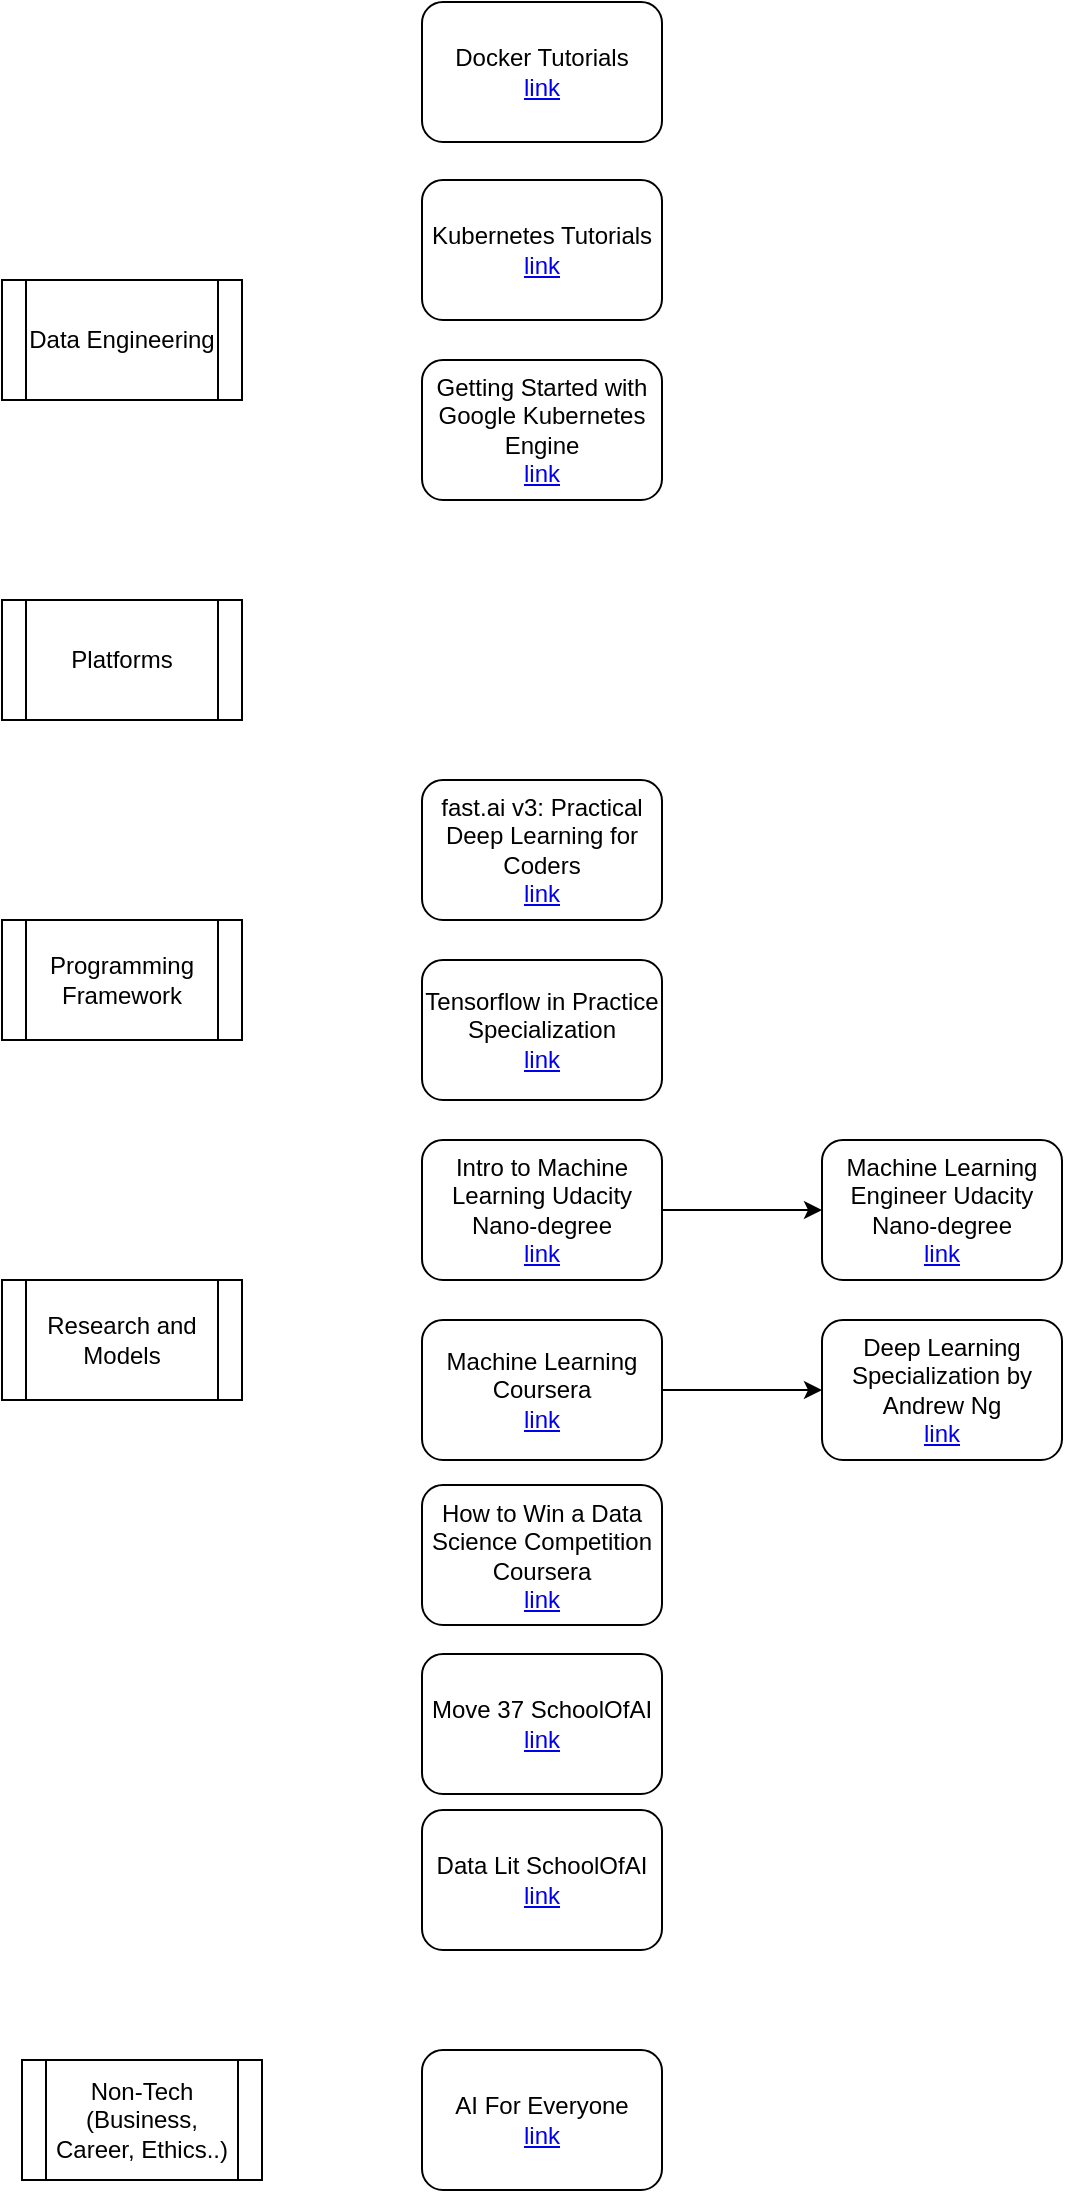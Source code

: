 <mxfile version="10.8.0" type="github"><diagram id="b7zP8VYQ12vH_zyjcR8T" name="Page-1"><mxGraphModel dx="736" dy="580" grid="1" gridSize="10" guides="1" tooltips="1" connect="1" arrows="1" fold="1" page="1" pageScale="1" pageWidth="850" pageHeight="1100" math="0" shadow="0"><root><mxCell id="0"/><mxCell id="1" parent="0"/><mxCell id="AthQVTNy74zwqiZrB0Bz-2" value="Data Engineering" style="shape=process;whiteSpace=wrap;html=1;backgroundOutline=1;" parent="1" vertex="1"><mxGeometry x="110" y="140" width="120" height="60" as="geometry"/></mxCell><mxCell id="AthQVTNy74zwqiZrB0Bz-3" value="Platforms" style="shape=process;whiteSpace=wrap;html=1;backgroundOutline=1;" parent="1" vertex="1"><mxGeometry x="110" y="300" width="120" height="60" as="geometry"/></mxCell><mxCell id="AthQVTNy74zwqiZrB0Bz-5" value="Programming Framework" style="shape=process;whiteSpace=wrap;html=1;backgroundOutline=1;" parent="1" vertex="1"><mxGeometry x="110" y="460" width="120" height="60" as="geometry"/></mxCell><mxCell id="AthQVTNy74zwqiZrB0Bz-6" value="Research and Models" style="shape=process;whiteSpace=wrap;html=1;backgroundOutline=1;" parent="1" vertex="1"><mxGeometry x="110" y="640" width="120" height="60" as="geometry"/></mxCell><mxCell id="9dGZIfJBImlhY9SARStN-3" value="" style="edgeStyle=orthogonalEdgeStyle;rounded=0;orthogonalLoop=1;jettySize=auto;html=1;" edge="1" parent="1" source="9dGZIfJBImlhY9SARStN-1" target="9dGZIfJBImlhY9SARStN-2"><mxGeometry relative="1" as="geometry"/></mxCell><mxCell id="9dGZIfJBImlhY9SARStN-1" value="Machine Learning Coursera&lt;br&gt;&lt;a href=&quot;https://www.coursera.org/learn/machine-learning&quot;&gt;link&lt;/a&gt;&lt;br&gt;" style="rounded=1;whiteSpace=wrap;html=1;" vertex="1" parent="1"><mxGeometry x="320" y="660" width="120" height="70" as="geometry"/></mxCell><mxCell id="9dGZIfJBImlhY9SARStN-2" value="Deep Learning Specialization by Andrew Ng&lt;br&gt;&lt;a href=&quot;https://www.coursera.org/specializations/deep-learning&quot;&gt;link&lt;/a&gt;&lt;br&gt;" style="rounded=1;whiteSpace=wrap;html=1;" vertex="1" parent="1"><mxGeometry x="520" y="660" width="120" height="70" as="geometry"/></mxCell><mxCell id="9dGZIfJBImlhY9SARStN-4" value="Non-Tech (Business, Career, Ethics..)" style="shape=process;whiteSpace=wrap;html=1;backgroundOutline=1;" vertex="1" parent="1"><mxGeometry x="120" y="1030" width="120" height="60" as="geometry"/></mxCell><mxCell id="9dGZIfJBImlhY9SARStN-5" value="AI For Everyone&lt;br&gt;&lt;a href=&quot;https://www.coursera.org/learn/ai-for-everyone&quot;&gt;link&lt;/a&gt;&lt;br&gt;" style="rounded=1;whiteSpace=wrap;html=1;" vertex="1" parent="1"><mxGeometry x="320" y="1025" width="120" height="70" as="geometry"/></mxCell><mxCell id="9dGZIfJBImlhY9SARStN-6" value="Tensorflow in Practice Specialization&lt;br&gt;&lt;a href=&quot;https://www.coursera.org/specializations/tensorflow-in-practice&quot;&gt;link&lt;/a&gt;&lt;br&gt;" style="rounded=1;whiteSpace=wrap;html=1;" vertex="1" parent="1"><mxGeometry x="320" y="480" width="120" height="70" as="geometry"/></mxCell><mxCell id="9dGZIfJBImlhY9SARStN-9" value="fast.ai v3: Practical Deep Learning for Coders&lt;br&gt;&lt;a href=&quot;https://course.fast.ai/&quot;&gt;link&lt;/a&gt;&lt;br&gt;" style="rounded=1;whiteSpace=wrap;html=1;" vertex="1" parent="1"><mxGeometry x="320" y="390" width="120" height="70" as="geometry"/></mxCell><mxCell id="9dGZIfJBImlhY9SARStN-10" value="Move 37 SchoolOfAI&lt;br&gt;&lt;a href=&quot;https://www.theschool.ai/courses/move-37-course/&quot;&gt;link&lt;/a&gt;&lt;br&gt;" style="rounded=1;whiteSpace=wrap;html=1;" vertex="1" parent="1"><mxGeometry x="320" y="827" width="120" height="70" as="geometry"/></mxCell><mxCell id="9dGZIfJBImlhY9SARStN-11" value="Getting Started with Google Kubernetes Engine&lt;br&gt;&lt;a href=&quot;https://www.coursera.org/learn/google-kubernetes-engine&quot;&gt;link&lt;/a&gt;&lt;br&gt;" style="rounded=1;whiteSpace=wrap;html=1;" vertex="1" parent="1"><mxGeometry x="320" y="180" width="120" height="70" as="geometry"/></mxCell><mxCell id="9dGZIfJBImlhY9SARStN-12" value="Kubernetes Tutorials&lt;br&gt;&lt;a href=&quot;https://kubernetes.io/docs/tutorials/&quot;&gt;link&lt;/a&gt;&lt;br&gt;" style="rounded=1;whiteSpace=wrap;html=1;" vertex="1" parent="1"><mxGeometry x="320" y="90" width="120" height="70" as="geometry"/></mxCell><mxCell id="9dGZIfJBImlhY9SARStN-13" value="Docker Tutorials&lt;br&gt;&lt;a href=&quot;https://docs.docker.com/get-started/&quot;&gt;link&lt;/a&gt;&lt;br&gt;" style="rounded=1;whiteSpace=wrap;html=1;" vertex="1" parent="1"><mxGeometry x="320" y="1" width="120" height="70" as="geometry"/></mxCell><mxCell id="9dGZIfJBImlhY9SARStN-14" value="How to Win a Data Science Competition Coursera&lt;br&gt;&lt;a href=&quot;https://www.coursera.org/learn/competitive-data-science&quot;&gt;link&lt;/a&gt;&lt;br&gt;" style="rounded=1;whiteSpace=wrap;html=1;" vertex="1" parent="1"><mxGeometry x="320" y="742.5" width="120" height="70" as="geometry"/></mxCell><mxCell id="9dGZIfJBImlhY9SARStN-19" style="edgeStyle=orthogonalEdgeStyle;rounded=0;orthogonalLoop=1;jettySize=auto;html=1;exitX=1;exitY=0.5;exitDx=0;exitDy=0;entryX=0;entryY=0.5;entryDx=0;entryDy=0;" edge="1" parent="1" source="9dGZIfJBImlhY9SARStN-16" target="9dGZIfJBImlhY9SARStN-18"><mxGeometry relative="1" as="geometry"/></mxCell><mxCell id="9dGZIfJBImlhY9SARStN-16" value="Intro to Machine Learning Udacity Nano-degree&lt;br&gt;&lt;a href=&quot;https://www.udacity.com/course/machine-learning-engineer-nanodegree--nd009t&quot;&gt;link&lt;/a&gt;&lt;br&gt;" style="rounded=1;whiteSpace=wrap;html=1;" vertex="1" parent="1"><mxGeometry x="320" y="570" width="120" height="70" as="geometry"/></mxCell><mxCell id="9dGZIfJBImlhY9SARStN-18" value="Machine Learning Engineer Udacity Nano-degree&lt;br&gt;&lt;a href=&quot;https://www.udacity.com/course/machine-learning-engineer-nanodegree--nd009t&quot;&gt;link&lt;/a&gt;&lt;br&gt;" style="rounded=1;whiteSpace=wrap;html=1;" vertex="1" parent="1"><mxGeometry x="520" y="570" width="120" height="70" as="geometry"/></mxCell><mxCell id="9dGZIfJBImlhY9SARStN-21" value="Data Lit SchoolOfAI&lt;br&gt;&lt;a href=&quot;https://www.theschool.ai/courses/data-lit/&quot;&gt;link&lt;/a&gt;&lt;br&gt;" style="rounded=1;whiteSpace=wrap;html=1;" vertex="1" parent="1"><mxGeometry x="320" y="905" width="120" height="70" as="geometry"/></mxCell></root></mxGraphModel></diagram></mxfile>
